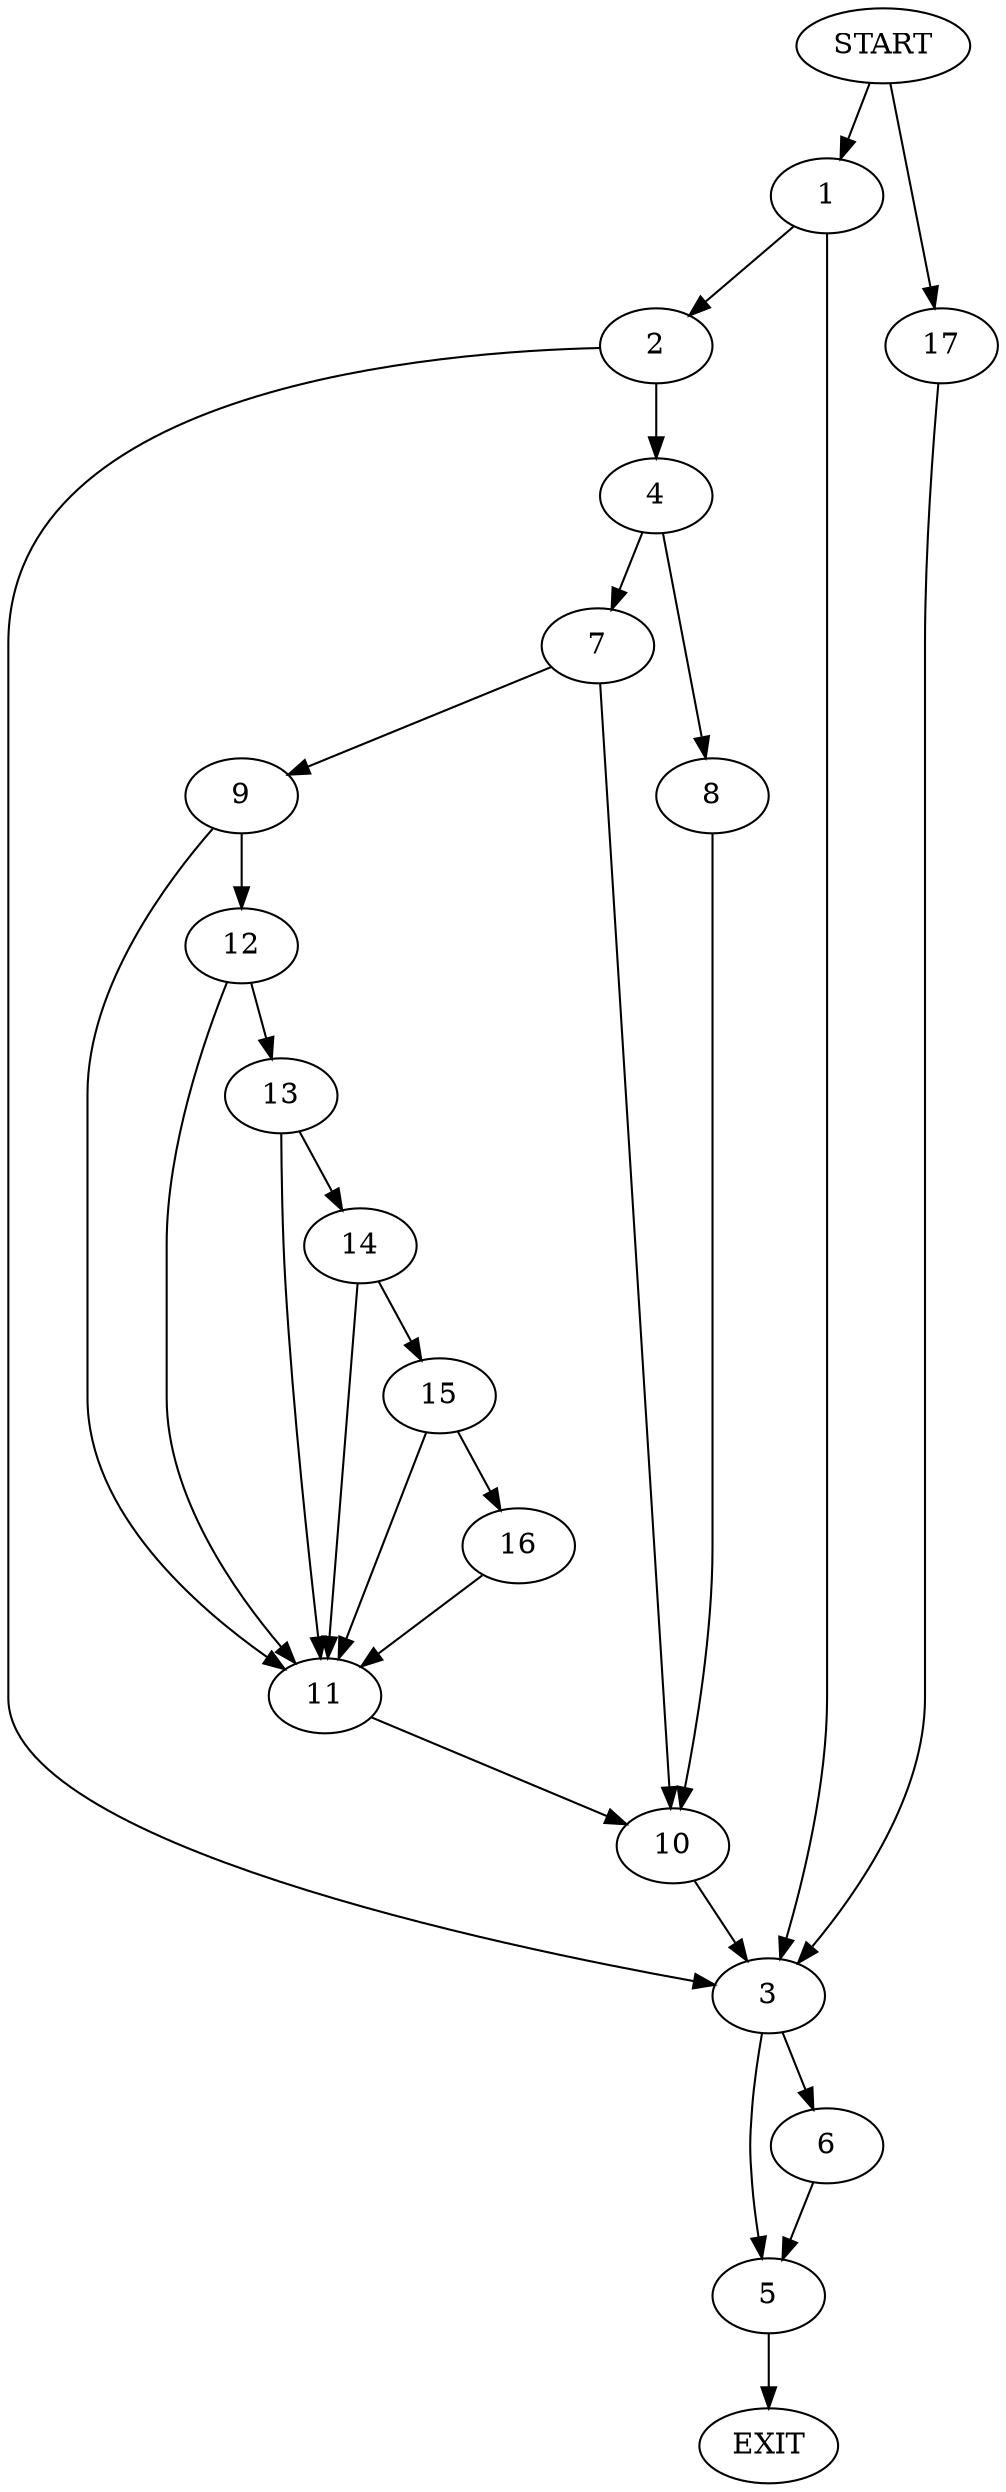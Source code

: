 digraph {
0 [label="START"]
18 [label="EXIT"]
0 -> 1
1 -> 2
1 -> 3
2 -> 4
2 -> 3
3 -> 5
3 -> 6
4 -> 7
4 -> 8
7 -> 9
7 -> 10
8 -> 10
10 -> 3
9 -> 11
9 -> 12
11 -> 10
12 -> 13
12 -> 11
13 -> 14
13 -> 11
14 -> 15
14 -> 11
15 -> 11
15 -> 16
16 -> 11
0 -> 17
17 -> 3
5 -> 18
6 -> 5
}
